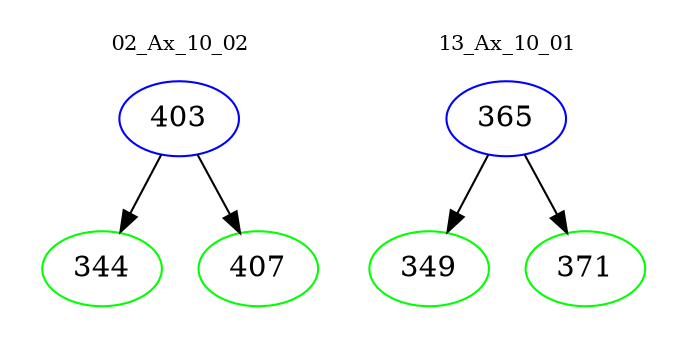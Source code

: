 digraph{
subgraph cluster_0 {
color = white
label = "02_Ax_10_02";
fontsize=10;
T0_403 [label="403", color="blue"]
T0_403 -> T0_344 [color="black"]
T0_344 [label="344", color="green"]
T0_403 -> T0_407 [color="black"]
T0_407 [label="407", color="green"]
}
subgraph cluster_1 {
color = white
label = "13_Ax_10_01";
fontsize=10;
T1_365 [label="365", color="blue"]
T1_365 -> T1_349 [color="black"]
T1_349 [label="349", color="green"]
T1_365 -> T1_371 [color="black"]
T1_371 [label="371", color="green"]
}
}
